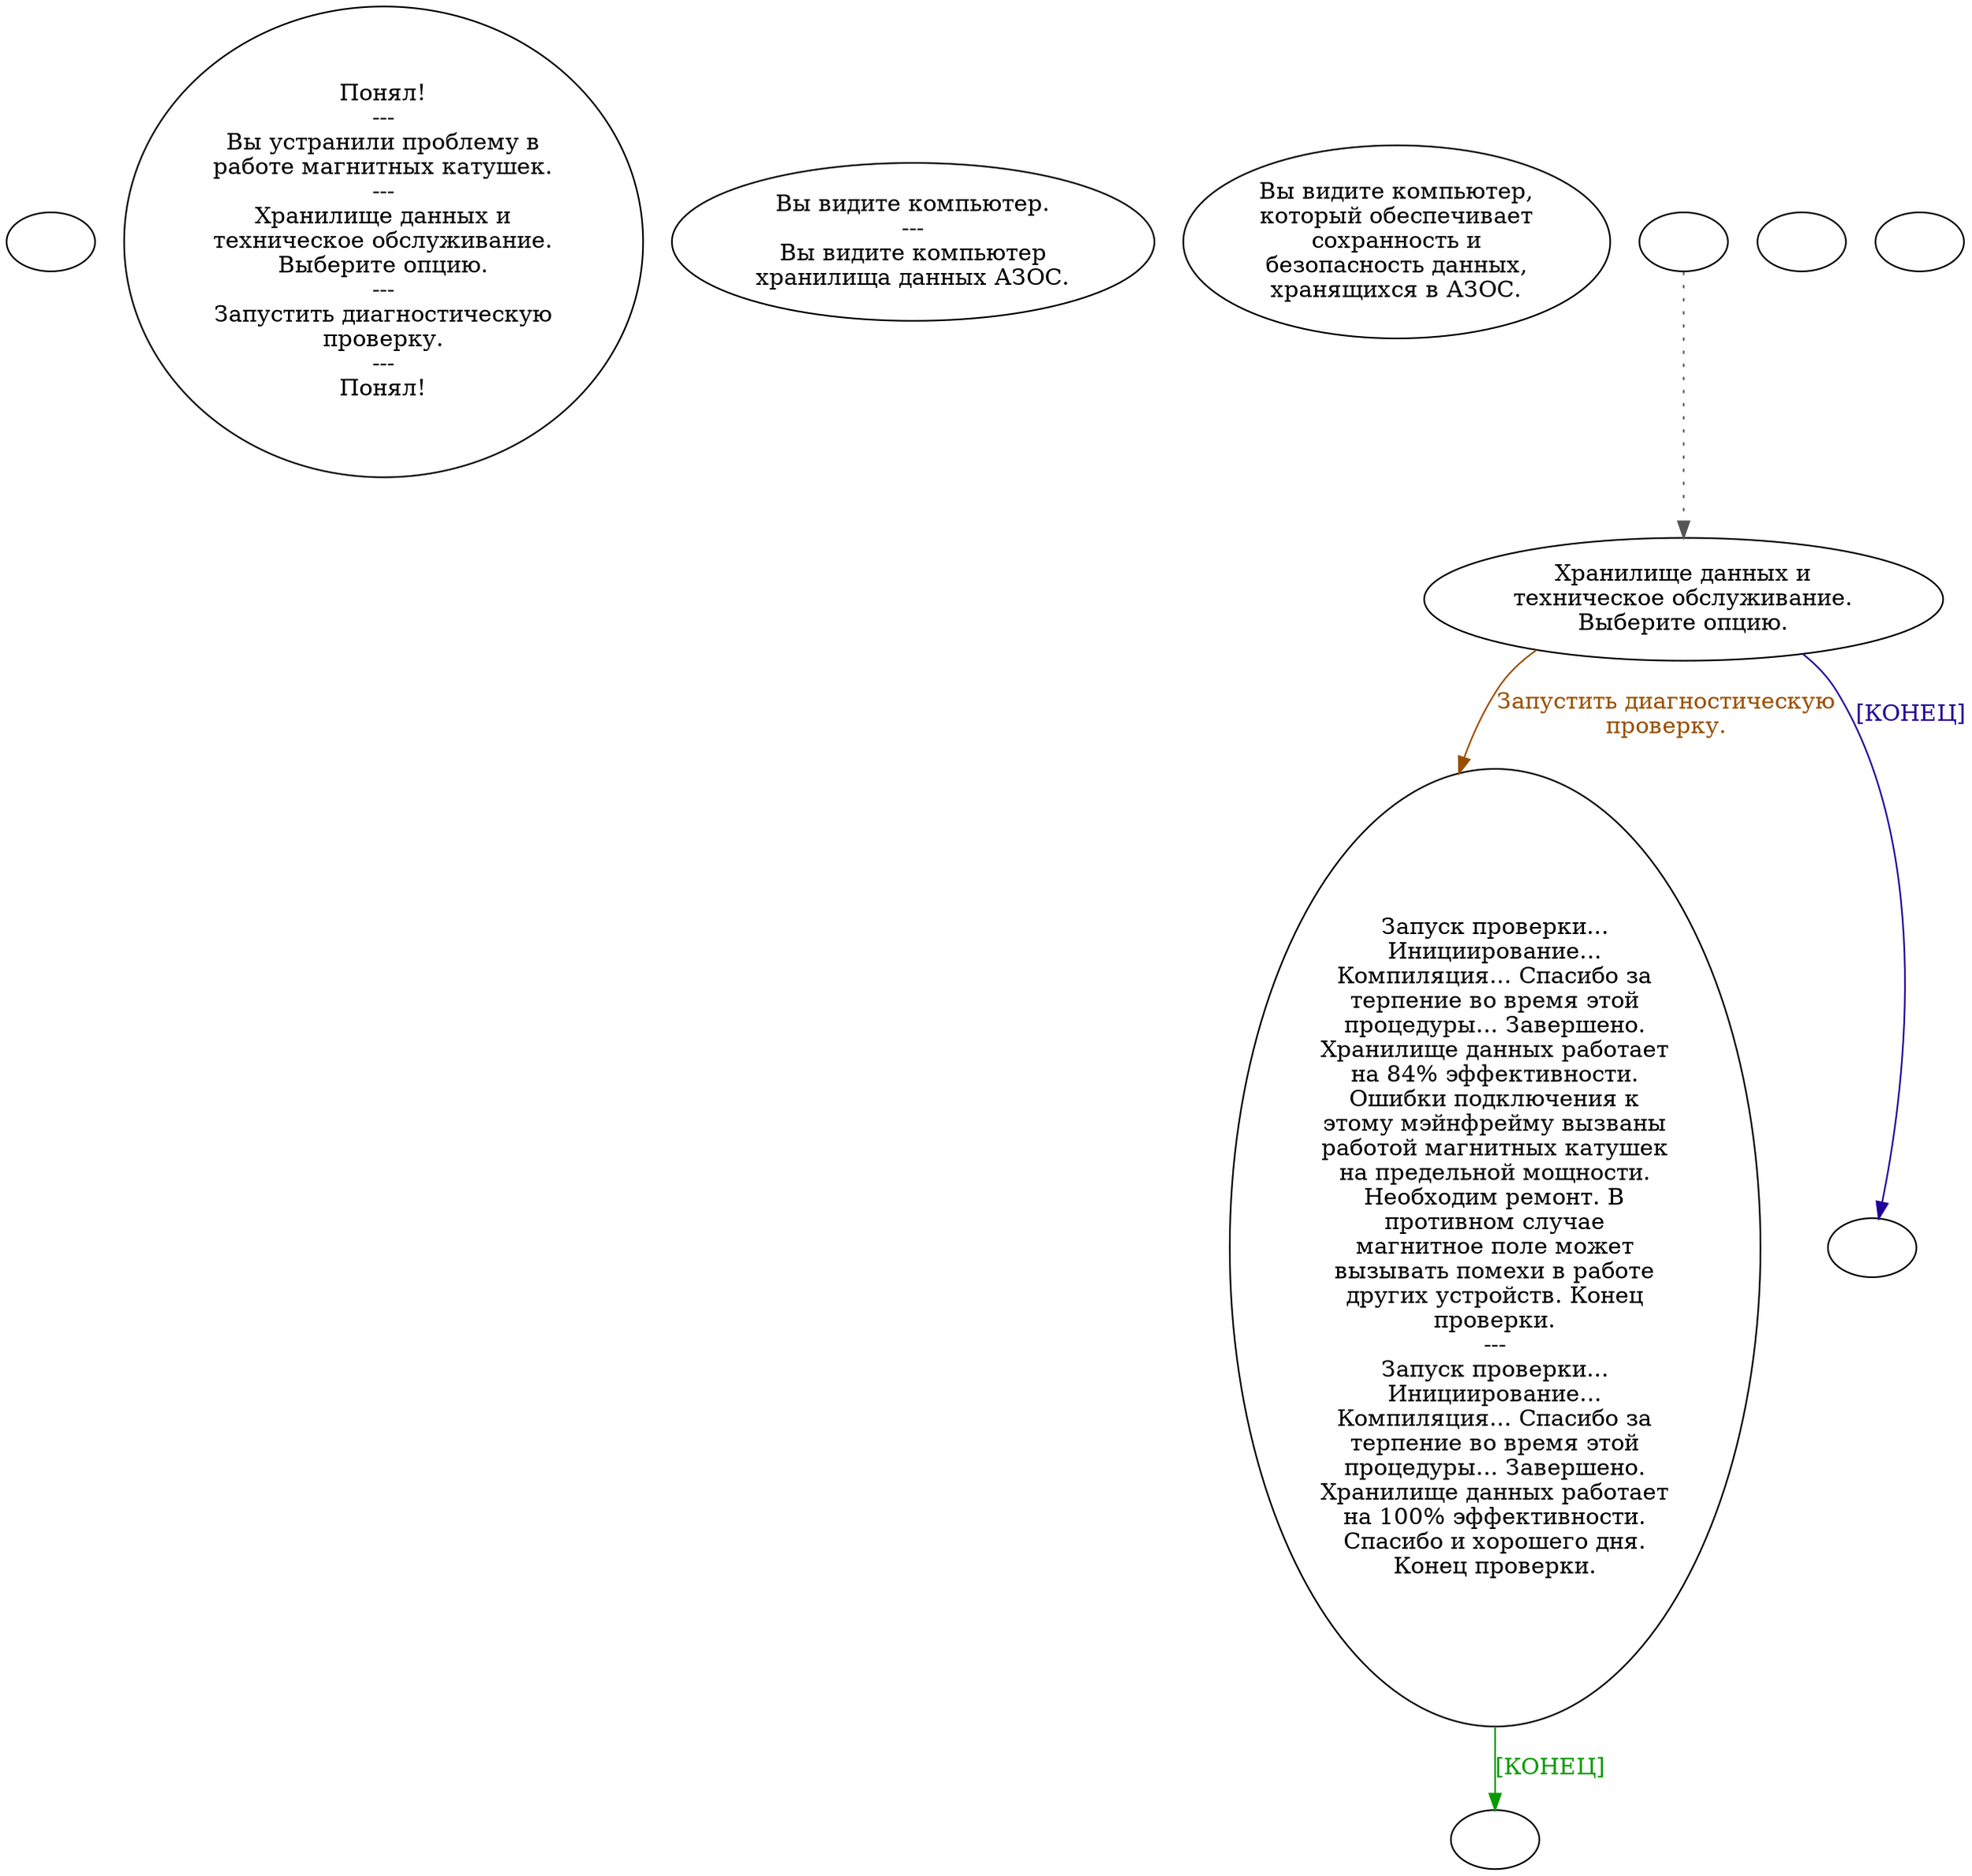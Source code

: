digraph epai17 {
  "start" [style=filled       fillcolor="#FFFFFF"       color="#000000"]
  "start" [label=""]
  "use_skill_on_p_proc" [style=filled       fillcolor="#FFFFFF"       color="#000000"]
  "use_skill_on_p_proc" [label="Понял!\n---\nВы устранили проблему в\nработе магнитных катушек.\n---\nХранилище данных и\nтехническое обслуживание.\nВыберите опцию.\n---\nЗапустить диагностическую\nпроверку.\n---\nПонял!"]
  "look_at_p_proc" [style=filled       fillcolor="#FFFFFF"       color="#000000"]
  "look_at_p_proc" [label="Вы видите компьютер.\n---\nВы видите компьютер\nхранилища данных АЗОС."]
  "description_p_proc" [style=filled       fillcolor="#FFFFFF"       color="#000000"]
  "description_p_proc" [label="Вы видите компьютер,\nкоторый обеспечивает\nсохранность и\nбезопасность данных,\nхранящихся в АЗОС."]
  "use_p_proc" [style=filled       fillcolor="#FFFFFF"       color="#000000"]
  "use_p_proc" -> "Node001" [style=dotted color="#555555"]
  "use_p_proc" [label=""]
  "pickup_p_proc" [style=filled       fillcolor="#FFFFFF"       color="#000000"]
  "pickup_p_proc" [label=""]
  "destroy_p_proc" [style=filled       fillcolor="#FFFFFF"       color="#000000"]
  "destroy_p_proc" [label=""]
  "Node001" [style=filled       fillcolor="#FFFFFF"       color="#000000"]
  "Node001" [label="Хранилище данных и\nтехническое обслуживание.\nВыберите опцию."]
  "Node001" -> "Node002" [label="Запустить диагностическую\nпроверку." color="#994F00" fontcolor="#994F00"]
  "Node001" -> "Node999" [label="[КОНЕЦ]" color="#220099" fontcolor="#220099"]
  "Node002" [style=filled       fillcolor="#FFFFFF"       color="#000000"]
  "Node002" [label="Запуск проверки...\nИнициирование...\nКомпиляция... Спасибо за\nтерпение во время этой\nпроцедуры... Завершено.\nХранилище данных работает\nна 84% эффективности.\nОшибки подключения к\nэтому мэйнфрейму вызваны\nработой магнитных катушек\nна предельной мощности.\nНеобходим ремонт. В\nпротивном случае\nмагнитное поле может\nвызывать помехи в работе\nдругих устройств. Конец\nпроверки.\n---\nЗапуск проверки...\nИнициирование...\nКомпиляция... Спасибо за\nтерпение во время этой\nпроцедуры... Завершено.\nХранилище данных работает\nна 100% эффективности.\nСпасибо и хорошего дня.\nКонец проверки."]
  "Node002" -> "Node002a" [label="[КОНЕЦ]" color="#0A9900" fontcolor="#0A9900"]
  "Node002a" [style=filled       fillcolor="#FFFFFF"       color="#000000"]
  "Node002a" [label=""]
  "Node999" [style=filled       fillcolor="#FFFFFF"       color="#000000"]
  "Node999" [label=""]
}